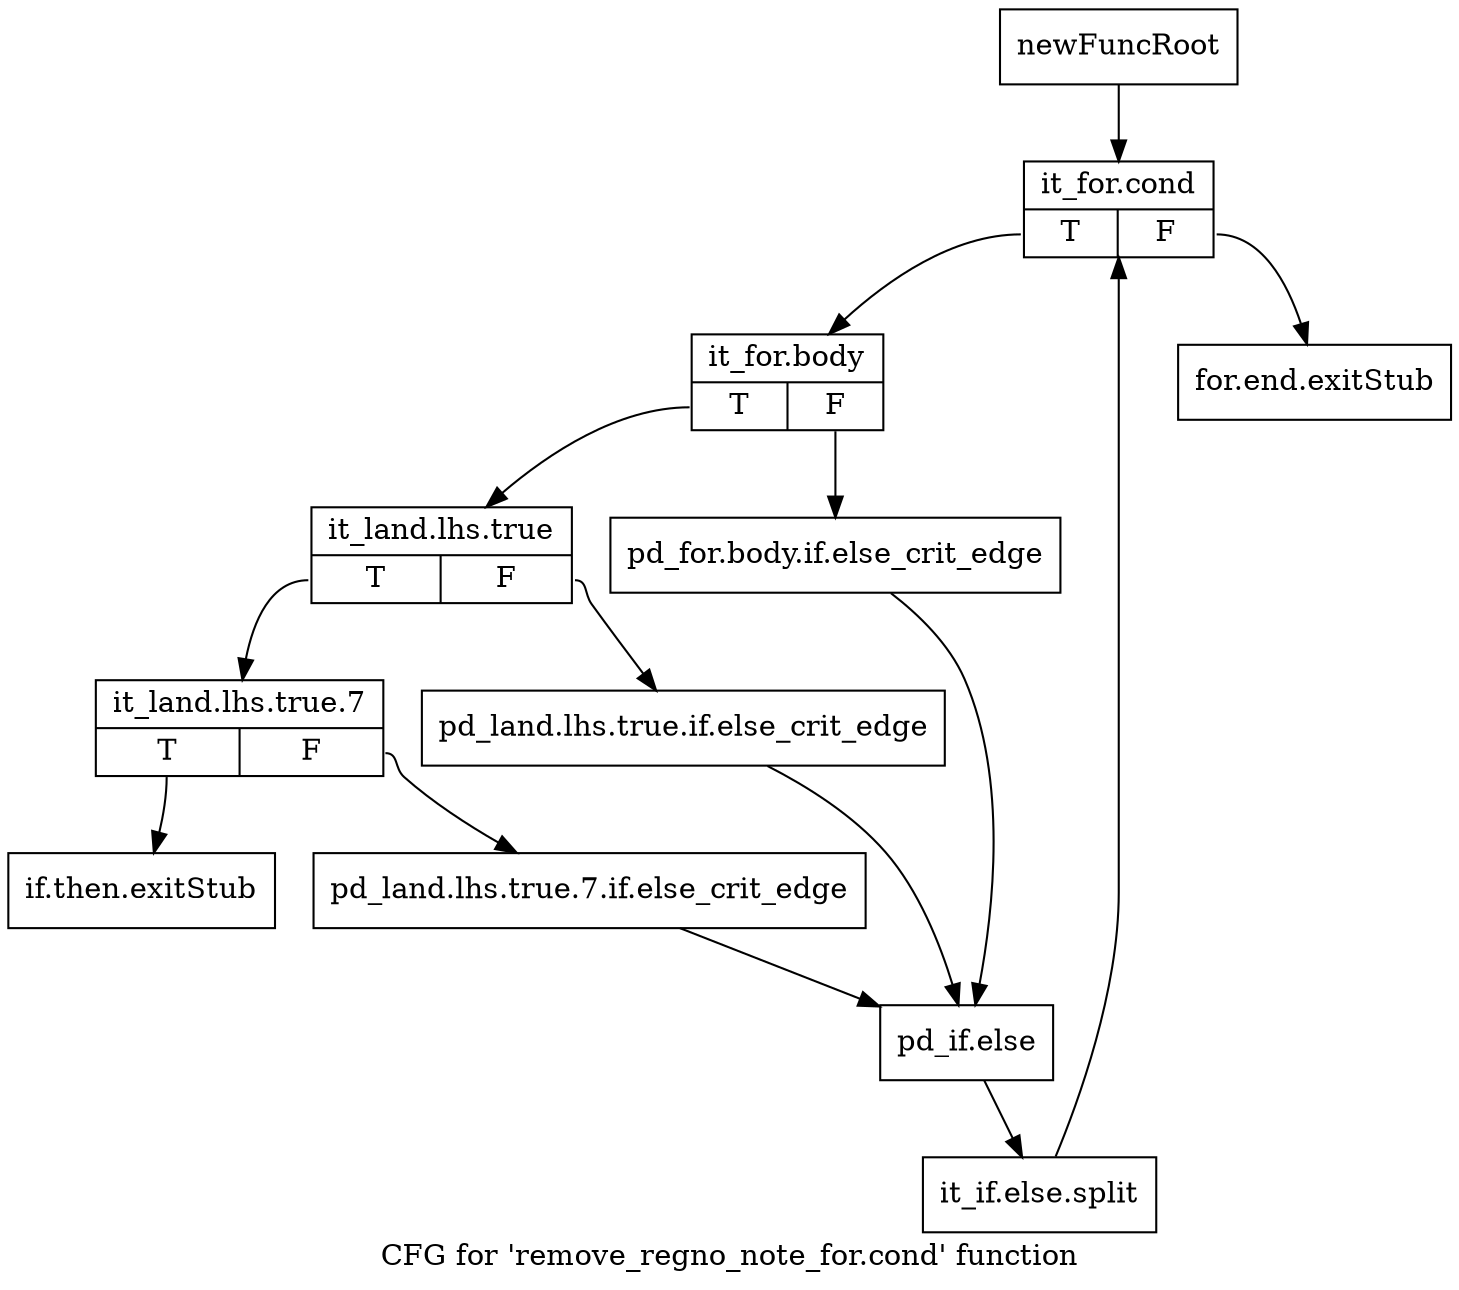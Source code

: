 digraph "CFG for 'remove_regno_note_for.cond' function" {
	label="CFG for 'remove_regno_note_for.cond' function";

	Node0xb93d310 [shape=record,label="{newFuncRoot}"];
	Node0xb93d310 -> Node0xb93d400;
	Node0xb93d360 [shape=record,label="{for.end.exitStub}"];
	Node0xb93d3b0 [shape=record,label="{if.then.exitStub}"];
	Node0xb93d400 [shape=record,label="{it_for.cond|{<s0>T|<s1>F}}"];
	Node0xb93d400:s0 -> Node0xb93d450;
	Node0xb93d400:s1 -> Node0xb93d360;
	Node0xb93d450 [shape=record,label="{it_for.body|{<s0>T|<s1>F}}"];
	Node0xb93d450:s0 -> Node0xb93d4f0;
	Node0xb93d450:s1 -> Node0xb93d4a0;
	Node0xb93d4a0 [shape=record,label="{pd_for.body.if.else_crit_edge}"];
	Node0xb93d4a0 -> Node0xb93d630;
	Node0xb93d4f0 [shape=record,label="{it_land.lhs.true|{<s0>T|<s1>F}}"];
	Node0xb93d4f0:s0 -> Node0xb93d590;
	Node0xb93d4f0:s1 -> Node0xb93d540;
	Node0xb93d540 [shape=record,label="{pd_land.lhs.true.if.else_crit_edge}"];
	Node0xb93d540 -> Node0xb93d630;
	Node0xb93d590 [shape=record,label="{it_land.lhs.true.7|{<s0>T|<s1>F}}"];
	Node0xb93d590:s0 -> Node0xb93d3b0;
	Node0xb93d590:s1 -> Node0xb93d5e0;
	Node0xb93d5e0 [shape=record,label="{pd_land.lhs.true.7.if.else_crit_edge}"];
	Node0xb93d5e0 -> Node0xb93d630;
	Node0xb93d630 [shape=record,label="{pd_if.else}"];
	Node0xb93d630 -> Node0xfa55440;
	Node0xfa55440 [shape=record,label="{it_if.else.split}"];
	Node0xfa55440 -> Node0xb93d400;
}
